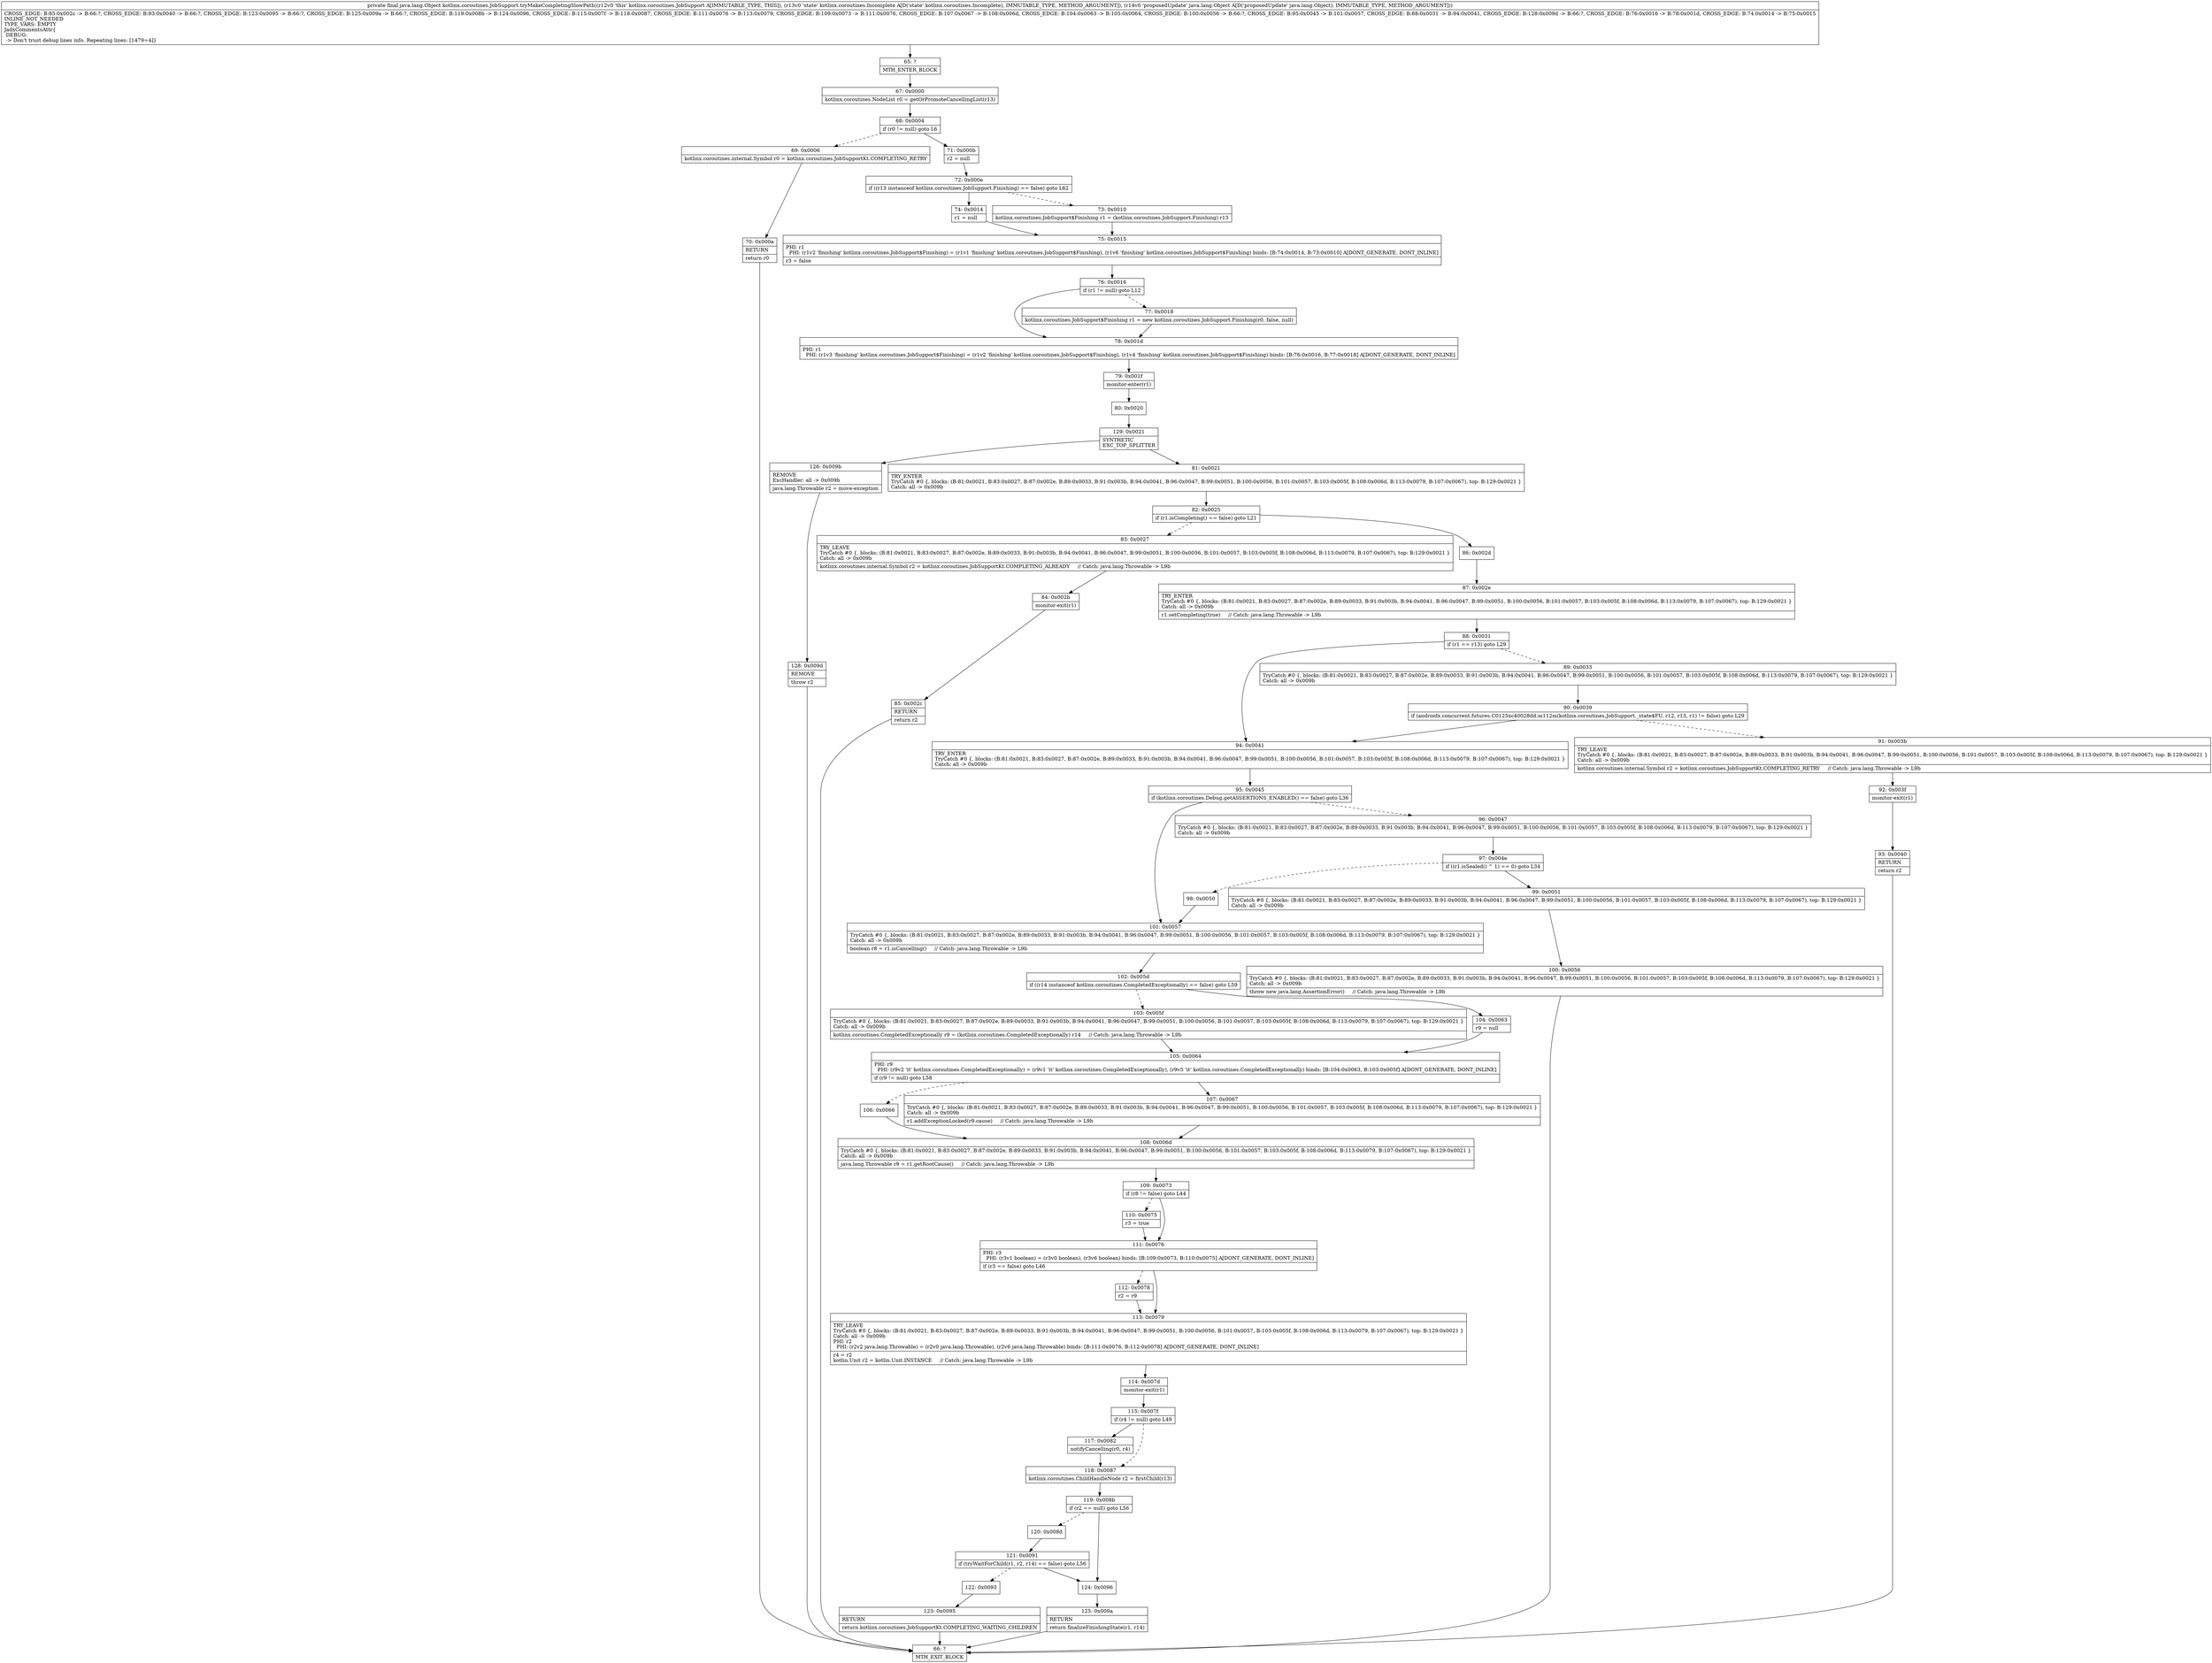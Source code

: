 digraph "CFG forkotlinx.coroutines.JobSupport.tryMakeCompletingSlowPath(Lkotlinx\/coroutines\/Incomplete;Ljava\/lang\/Object;)Ljava\/lang\/Object;" {
Node_65 [shape=record,label="{65\:\ ?|MTH_ENTER_BLOCK\l}"];
Node_67 [shape=record,label="{67\:\ 0x0000|kotlinx.coroutines.NodeList r0 = getOrPromoteCancellingList(r13)\l}"];
Node_68 [shape=record,label="{68\:\ 0x0004|if (r0 != null) goto L6\l}"];
Node_69 [shape=record,label="{69\:\ 0x0006|kotlinx.coroutines.internal.Symbol r0 = kotlinx.coroutines.JobSupportKt.COMPLETING_RETRY\l}"];
Node_70 [shape=record,label="{70\:\ 0x000a|RETURN\l|return r0\l}"];
Node_66 [shape=record,label="{66\:\ ?|MTH_EXIT_BLOCK\l}"];
Node_71 [shape=record,label="{71\:\ 0x000b|r2 = null\l}"];
Node_72 [shape=record,label="{72\:\ 0x000e|if ((r13 instanceof kotlinx.coroutines.JobSupport.Finishing) == false) goto L62\l}"];
Node_73 [shape=record,label="{73\:\ 0x0010|kotlinx.coroutines.JobSupport$Finishing r1 = (kotlinx.coroutines.JobSupport.Finishing) r13\l}"];
Node_75 [shape=record,label="{75\:\ 0x0015|PHI: r1 \l  PHI: (r1v2 'finishing' kotlinx.coroutines.JobSupport$Finishing) = (r1v1 'finishing' kotlinx.coroutines.JobSupport$Finishing), (r1v6 'finishing' kotlinx.coroutines.JobSupport$Finishing) binds: [B:74:0x0014, B:73:0x0010] A[DONT_GENERATE, DONT_INLINE]\l|r3 = false\l}"];
Node_76 [shape=record,label="{76\:\ 0x0016|if (r1 != null) goto L12\l}"];
Node_77 [shape=record,label="{77\:\ 0x0018|kotlinx.coroutines.JobSupport$Finishing r1 = new kotlinx.coroutines.JobSupport.Finishing(r0, false, null)\l}"];
Node_78 [shape=record,label="{78\:\ 0x001d|PHI: r1 \l  PHI: (r1v3 'finishing' kotlinx.coroutines.JobSupport$Finishing) = (r1v2 'finishing' kotlinx.coroutines.JobSupport$Finishing), (r1v4 'finishing' kotlinx.coroutines.JobSupport$Finishing) binds: [B:76:0x0016, B:77:0x0018] A[DONT_GENERATE, DONT_INLINE]\l}"];
Node_79 [shape=record,label="{79\:\ 0x001f|monitor\-enter(r1)\l}"];
Node_80 [shape=record,label="{80\:\ 0x0020}"];
Node_129 [shape=record,label="{129\:\ 0x0021|SYNTHETIC\lEXC_TOP_SPLITTER\l}"];
Node_81 [shape=record,label="{81\:\ 0x0021|TRY_ENTER\lTryCatch #0 \{, blocks: (B:81:0x0021, B:83:0x0027, B:87:0x002e, B:89:0x0033, B:91:0x003b, B:94:0x0041, B:96:0x0047, B:99:0x0051, B:100:0x0056, B:101:0x0057, B:103:0x005f, B:108:0x006d, B:113:0x0079, B:107:0x0067), top: B:129:0x0021 \}\lCatch: all \-\> 0x009b\l}"];
Node_82 [shape=record,label="{82\:\ 0x0025|if (r1.isCompleting() == false) goto L21\l}"];
Node_83 [shape=record,label="{83\:\ 0x0027|TRY_LEAVE\lTryCatch #0 \{, blocks: (B:81:0x0021, B:83:0x0027, B:87:0x002e, B:89:0x0033, B:91:0x003b, B:94:0x0041, B:96:0x0047, B:99:0x0051, B:100:0x0056, B:101:0x0057, B:103:0x005f, B:108:0x006d, B:113:0x0079, B:107:0x0067), top: B:129:0x0021 \}\lCatch: all \-\> 0x009b\l|kotlinx.coroutines.internal.Symbol r2 = kotlinx.coroutines.JobSupportKt.COMPLETING_ALREADY     \/\/ Catch: java.lang.Throwable \-\> L9b\l}"];
Node_84 [shape=record,label="{84\:\ 0x002b|monitor\-exit(r1)\l}"];
Node_85 [shape=record,label="{85\:\ 0x002c|RETURN\l|return r2\l}"];
Node_86 [shape=record,label="{86\:\ 0x002d}"];
Node_87 [shape=record,label="{87\:\ 0x002e|TRY_ENTER\lTryCatch #0 \{, blocks: (B:81:0x0021, B:83:0x0027, B:87:0x002e, B:89:0x0033, B:91:0x003b, B:94:0x0041, B:96:0x0047, B:99:0x0051, B:100:0x0056, B:101:0x0057, B:103:0x005f, B:108:0x006d, B:113:0x0079, B:107:0x0067), top: B:129:0x0021 \}\lCatch: all \-\> 0x009b\l|r1.setCompleting(true)     \/\/ Catch: java.lang.Throwable \-\> L9b\l}"];
Node_88 [shape=record,label="{88\:\ 0x0031|if (r1 == r13) goto L29\l}"];
Node_89 [shape=record,label="{89\:\ 0x0033|TryCatch #0 \{, blocks: (B:81:0x0021, B:83:0x0027, B:87:0x002e, B:89:0x0033, B:91:0x003b, B:94:0x0041, B:96:0x0047, B:99:0x0051, B:100:0x0056, B:101:0x0057, B:103:0x005f, B:108:0x006d, B:113:0x0079, B:107:0x0067), top: B:129:0x0021 \}\lCatch: all \-\> 0x009b\l}"];
Node_90 [shape=record,label="{90\:\ 0x0039|if (androidx.concurrent.futures.C0125xc40028dd.m112m(kotlinx.coroutines.JobSupport._state$FU, r12, r13, r1) != false) goto L29\l}"];
Node_91 [shape=record,label="{91\:\ 0x003b|TRY_LEAVE\lTryCatch #0 \{, blocks: (B:81:0x0021, B:83:0x0027, B:87:0x002e, B:89:0x0033, B:91:0x003b, B:94:0x0041, B:96:0x0047, B:99:0x0051, B:100:0x0056, B:101:0x0057, B:103:0x005f, B:108:0x006d, B:113:0x0079, B:107:0x0067), top: B:129:0x0021 \}\lCatch: all \-\> 0x009b\l|kotlinx.coroutines.internal.Symbol r2 = kotlinx.coroutines.JobSupportKt.COMPLETING_RETRY     \/\/ Catch: java.lang.Throwable \-\> L9b\l}"];
Node_92 [shape=record,label="{92\:\ 0x003f|monitor\-exit(r1)\l}"];
Node_93 [shape=record,label="{93\:\ 0x0040|RETURN\l|return r2\l}"];
Node_94 [shape=record,label="{94\:\ 0x0041|TRY_ENTER\lTryCatch #0 \{, blocks: (B:81:0x0021, B:83:0x0027, B:87:0x002e, B:89:0x0033, B:91:0x003b, B:94:0x0041, B:96:0x0047, B:99:0x0051, B:100:0x0056, B:101:0x0057, B:103:0x005f, B:108:0x006d, B:113:0x0079, B:107:0x0067), top: B:129:0x0021 \}\lCatch: all \-\> 0x009b\l}"];
Node_95 [shape=record,label="{95\:\ 0x0045|if (kotlinx.coroutines.Debug.getASSERTIONS_ENABLED() == false) goto L36\l}"];
Node_96 [shape=record,label="{96\:\ 0x0047|TryCatch #0 \{, blocks: (B:81:0x0021, B:83:0x0027, B:87:0x002e, B:89:0x0033, B:91:0x003b, B:94:0x0041, B:96:0x0047, B:99:0x0051, B:100:0x0056, B:101:0x0057, B:103:0x005f, B:108:0x006d, B:113:0x0079, B:107:0x0067), top: B:129:0x0021 \}\lCatch: all \-\> 0x009b\l}"];
Node_97 [shape=record,label="{97\:\ 0x004e|if ((r1.isSealed() ^ 1) == 0) goto L34\l}"];
Node_98 [shape=record,label="{98\:\ 0x0050}"];
Node_99 [shape=record,label="{99\:\ 0x0051|TryCatch #0 \{, blocks: (B:81:0x0021, B:83:0x0027, B:87:0x002e, B:89:0x0033, B:91:0x003b, B:94:0x0041, B:96:0x0047, B:99:0x0051, B:100:0x0056, B:101:0x0057, B:103:0x005f, B:108:0x006d, B:113:0x0079, B:107:0x0067), top: B:129:0x0021 \}\lCatch: all \-\> 0x009b\l}"];
Node_100 [shape=record,label="{100\:\ 0x0056|TryCatch #0 \{, blocks: (B:81:0x0021, B:83:0x0027, B:87:0x002e, B:89:0x0033, B:91:0x003b, B:94:0x0041, B:96:0x0047, B:99:0x0051, B:100:0x0056, B:101:0x0057, B:103:0x005f, B:108:0x006d, B:113:0x0079, B:107:0x0067), top: B:129:0x0021 \}\lCatch: all \-\> 0x009b\l|throw new java.lang.AssertionError()     \/\/ Catch: java.lang.Throwable \-\> L9b\l}"];
Node_101 [shape=record,label="{101\:\ 0x0057|TryCatch #0 \{, blocks: (B:81:0x0021, B:83:0x0027, B:87:0x002e, B:89:0x0033, B:91:0x003b, B:94:0x0041, B:96:0x0047, B:99:0x0051, B:100:0x0056, B:101:0x0057, B:103:0x005f, B:108:0x006d, B:113:0x0079, B:107:0x0067), top: B:129:0x0021 \}\lCatch: all \-\> 0x009b\l|boolean r8 = r1.isCancelling()     \/\/ Catch: java.lang.Throwable \-\> L9b\l}"];
Node_102 [shape=record,label="{102\:\ 0x005d|if ((r14 instanceof kotlinx.coroutines.CompletedExceptionally) == false) goto L59\l}"];
Node_103 [shape=record,label="{103\:\ 0x005f|TryCatch #0 \{, blocks: (B:81:0x0021, B:83:0x0027, B:87:0x002e, B:89:0x0033, B:91:0x003b, B:94:0x0041, B:96:0x0047, B:99:0x0051, B:100:0x0056, B:101:0x0057, B:103:0x005f, B:108:0x006d, B:113:0x0079, B:107:0x0067), top: B:129:0x0021 \}\lCatch: all \-\> 0x009b\l|kotlinx.coroutines.CompletedExceptionally r9 = (kotlinx.coroutines.CompletedExceptionally) r14     \/\/ Catch: java.lang.Throwable \-\> L9b\l}"];
Node_105 [shape=record,label="{105\:\ 0x0064|PHI: r9 \l  PHI: (r9v2 'it' kotlinx.coroutines.CompletedExceptionally) = (r9v1 'it' kotlinx.coroutines.CompletedExceptionally), (r9v5 'it' kotlinx.coroutines.CompletedExceptionally) binds: [B:104:0x0063, B:103:0x005f] A[DONT_GENERATE, DONT_INLINE]\l|if (r9 != null) goto L58\l}"];
Node_106 [shape=record,label="{106\:\ 0x0066}"];
Node_108 [shape=record,label="{108\:\ 0x006d|TryCatch #0 \{, blocks: (B:81:0x0021, B:83:0x0027, B:87:0x002e, B:89:0x0033, B:91:0x003b, B:94:0x0041, B:96:0x0047, B:99:0x0051, B:100:0x0056, B:101:0x0057, B:103:0x005f, B:108:0x006d, B:113:0x0079, B:107:0x0067), top: B:129:0x0021 \}\lCatch: all \-\> 0x009b\l|java.lang.Throwable r9 = r1.getRootCause()     \/\/ Catch: java.lang.Throwable \-\> L9b\l}"];
Node_109 [shape=record,label="{109\:\ 0x0073|if (r8 != false) goto L44\l}"];
Node_110 [shape=record,label="{110\:\ 0x0075|r3 = true\l}"];
Node_111 [shape=record,label="{111\:\ 0x0076|PHI: r3 \l  PHI: (r3v1 boolean) = (r3v0 boolean), (r3v6 boolean) binds: [B:109:0x0073, B:110:0x0075] A[DONT_GENERATE, DONT_INLINE]\l|if (r3 == false) goto L46\l}"];
Node_112 [shape=record,label="{112\:\ 0x0078|r2 = r9\l}"];
Node_113 [shape=record,label="{113\:\ 0x0079|TRY_LEAVE\lTryCatch #0 \{, blocks: (B:81:0x0021, B:83:0x0027, B:87:0x002e, B:89:0x0033, B:91:0x003b, B:94:0x0041, B:96:0x0047, B:99:0x0051, B:100:0x0056, B:101:0x0057, B:103:0x005f, B:108:0x006d, B:113:0x0079, B:107:0x0067), top: B:129:0x0021 \}\lCatch: all \-\> 0x009b\lPHI: r2 \l  PHI: (r2v2 java.lang.Throwable) = (r2v0 java.lang.Throwable), (r2v6 java.lang.Throwable) binds: [B:111:0x0076, B:112:0x0078] A[DONT_GENERATE, DONT_INLINE]\l|r4 = r2\lkotlin.Unit r2 = kotlin.Unit.INSTANCE     \/\/ Catch: java.lang.Throwable \-\> L9b\l}"];
Node_114 [shape=record,label="{114\:\ 0x007d|monitor\-exit(r1)\l}"];
Node_115 [shape=record,label="{115\:\ 0x007f|if (r4 != null) goto L49\l}"];
Node_117 [shape=record,label="{117\:\ 0x0082|notifyCancelling(r0, r4)\l}"];
Node_118 [shape=record,label="{118\:\ 0x0087|kotlinx.coroutines.ChildHandleNode r2 = firstChild(r13)\l}"];
Node_119 [shape=record,label="{119\:\ 0x008b|if (r2 == null) goto L56\l}"];
Node_120 [shape=record,label="{120\:\ 0x008d}"];
Node_121 [shape=record,label="{121\:\ 0x0091|if (tryWaitForChild(r1, r2, r14) == false) goto L56\l}"];
Node_122 [shape=record,label="{122\:\ 0x0093}"];
Node_123 [shape=record,label="{123\:\ 0x0095|RETURN\l|return kotlinx.coroutines.JobSupportKt.COMPLETING_WAITING_CHILDREN\l}"];
Node_124 [shape=record,label="{124\:\ 0x0096}"];
Node_125 [shape=record,label="{125\:\ 0x009a|RETURN\l|return finalizeFinishingState(r1, r14)\l}"];
Node_107 [shape=record,label="{107\:\ 0x0067|TryCatch #0 \{, blocks: (B:81:0x0021, B:83:0x0027, B:87:0x002e, B:89:0x0033, B:91:0x003b, B:94:0x0041, B:96:0x0047, B:99:0x0051, B:100:0x0056, B:101:0x0057, B:103:0x005f, B:108:0x006d, B:113:0x0079, B:107:0x0067), top: B:129:0x0021 \}\lCatch: all \-\> 0x009b\l|r1.addExceptionLocked(r9.cause)     \/\/ Catch: java.lang.Throwable \-\> L9b\l}"];
Node_104 [shape=record,label="{104\:\ 0x0063|r9 = null\l}"];
Node_126 [shape=record,label="{126\:\ 0x009b|REMOVE\lExcHandler: all \-\> 0x009b\l|java.lang.Throwable r2 = move\-exception\l}"];
Node_128 [shape=record,label="{128\:\ 0x009d|REMOVE\l|throw r2\l}"];
Node_74 [shape=record,label="{74\:\ 0x0014|r1 = null\l}"];
MethodNode[shape=record,label="{private final java.lang.Object kotlinx.coroutines.JobSupport.tryMakeCompletingSlowPath((r12v0 'this' kotlinx.coroutines.JobSupport A[IMMUTABLE_TYPE, THIS]), (r13v0 'state' kotlinx.coroutines.Incomplete A[D('state' kotlinx.coroutines.Incomplete), IMMUTABLE_TYPE, METHOD_ARGUMENT]), (r14v0 'proposedUpdate' java.lang.Object A[D('proposedUpdate' java.lang.Object), IMMUTABLE_TYPE, METHOD_ARGUMENT]))  | CROSS_EDGE: B:85:0x002c \-\> B:66:?, CROSS_EDGE: B:93:0x0040 \-\> B:66:?, CROSS_EDGE: B:123:0x0095 \-\> B:66:?, CROSS_EDGE: B:125:0x009a \-\> B:66:?, CROSS_EDGE: B:119:0x008b \-\> B:124:0x0096, CROSS_EDGE: B:115:0x007f \-\> B:118:0x0087, CROSS_EDGE: B:111:0x0076 \-\> B:113:0x0079, CROSS_EDGE: B:109:0x0073 \-\> B:111:0x0076, CROSS_EDGE: B:107:0x0067 \-\> B:108:0x006d, CROSS_EDGE: B:104:0x0063 \-\> B:105:0x0064, CROSS_EDGE: B:100:0x0056 \-\> B:66:?, CROSS_EDGE: B:95:0x0045 \-\> B:101:0x0057, CROSS_EDGE: B:88:0x0031 \-\> B:94:0x0041, CROSS_EDGE: B:128:0x009d \-\> B:66:?, CROSS_EDGE: B:76:0x0016 \-\> B:78:0x001d, CROSS_EDGE: B:74:0x0014 \-\> B:75:0x0015\lINLINE_NOT_NEEDED\lTYPE_VARS: EMPTY\lJadxCommentsAttr\{\l DEBUG: \l \-\> Don't trust debug lines info. Repeating lines: [1479=4]\}\l}"];
MethodNode -> Node_65;Node_65 -> Node_67;
Node_67 -> Node_68;
Node_68 -> Node_69[style=dashed];
Node_68 -> Node_71;
Node_69 -> Node_70;
Node_70 -> Node_66;
Node_71 -> Node_72;
Node_72 -> Node_73[style=dashed];
Node_72 -> Node_74;
Node_73 -> Node_75;
Node_75 -> Node_76;
Node_76 -> Node_77[style=dashed];
Node_76 -> Node_78;
Node_77 -> Node_78;
Node_78 -> Node_79;
Node_79 -> Node_80;
Node_80 -> Node_129;
Node_129 -> Node_81;
Node_129 -> Node_126;
Node_81 -> Node_82;
Node_82 -> Node_83[style=dashed];
Node_82 -> Node_86;
Node_83 -> Node_84;
Node_84 -> Node_85;
Node_85 -> Node_66;
Node_86 -> Node_87;
Node_87 -> Node_88;
Node_88 -> Node_89[style=dashed];
Node_88 -> Node_94;
Node_89 -> Node_90;
Node_90 -> Node_91[style=dashed];
Node_90 -> Node_94;
Node_91 -> Node_92;
Node_92 -> Node_93;
Node_93 -> Node_66;
Node_94 -> Node_95;
Node_95 -> Node_96[style=dashed];
Node_95 -> Node_101;
Node_96 -> Node_97;
Node_97 -> Node_98[style=dashed];
Node_97 -> Node_99;
Node_98 -> Node_101;
Node_99 -> Node_100;
Node_100 -> Node_66;
Node_101 -> Node_102;
Node_102 -> Node_103[style=dashed];
Node_102 -> Node_104;
Node_103 -> Node_105;
Node_105 -> Node_106[style=dashed];
Node_105 -> Node_107;
Node_106 -> Node_108;
Node_108 -> Node_109;
Node_109 -> Node_110[style=dashed];
Node_109 -> Node_111;
Node_110 -> Node_111;
Node_111 -> Node_112[style=dashed];
Node_111 -> Node_113;
Node_112 -> Node_113;
Node_113 -> Node_114;
Node_114 -> Node_115;
Node_115 -> Node_117;
Node_115 -> Node_118[style=dashed];
Node_117 -> Node_118;
Node_118 -> Node_119;
Node_119 -> Node_120[style=dashed];
Node_119 -> Node_124;
Node_120 -> Node_121;
Node_121 -> Node_122[style=dashed];
Node_121 -> Node_124;
Node_122 -> Node_123;
Node_123 -> Node_66;
Node_124 -> Node_125;
Node_125 -> Node_66;
Node_107 -> Node_108;
Node_104 -> Node_105;
Node_126 -> Node_128;
Node_128 -> Node_66;
Node_74 -> Node_75;
}

